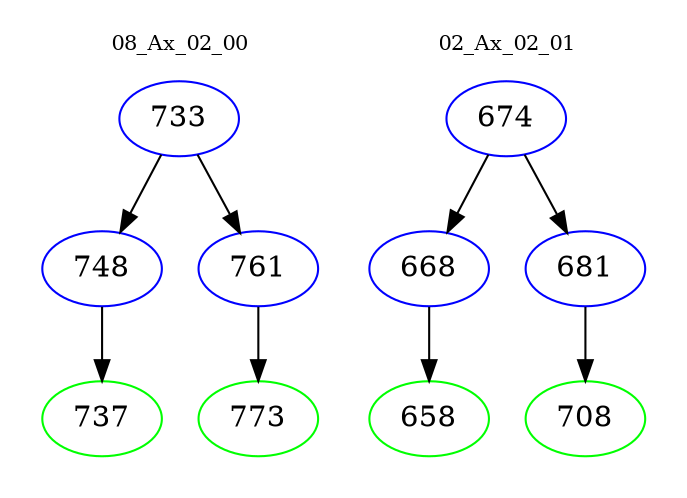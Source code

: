 digraph{
subgraph cluster_0 {
color = white
label = "08_Ax_02_00";
fontsize=10;
T0_733 [label="733", color="blue"]
T0_733 -> T0_748 [color="black"]
T0_748 [label="748", color="blue"]
T0_748 -> T0_737 [color="black"]
T0_737 [label="737", color="green"]
T0_733 -> T0_761 [color="black"]
T0_761 [label="761", color="blue"]
T0_761 -> T0_773 [color="black"]
T0_773 [label="773", color="green"]
}
subgraph cluster_1 {
color = white
label = "02_Ax_02_01";
fontsize=10;
T1_674 [label="674", color="blue"]
T1_674 -> T1_668 [color="black"]
T1_668 [label="668", color="blue"]
T1_668 -> T1_658 [color="black"]
T1_658 [label="658", color="green"]
T1_674 -> T1_681 [color="black"]
T1_681 [label="681", color="blue"]
T1_681 -> T1_708 [color="black"]
T1_708 [label="708", color="green"]
}
}
